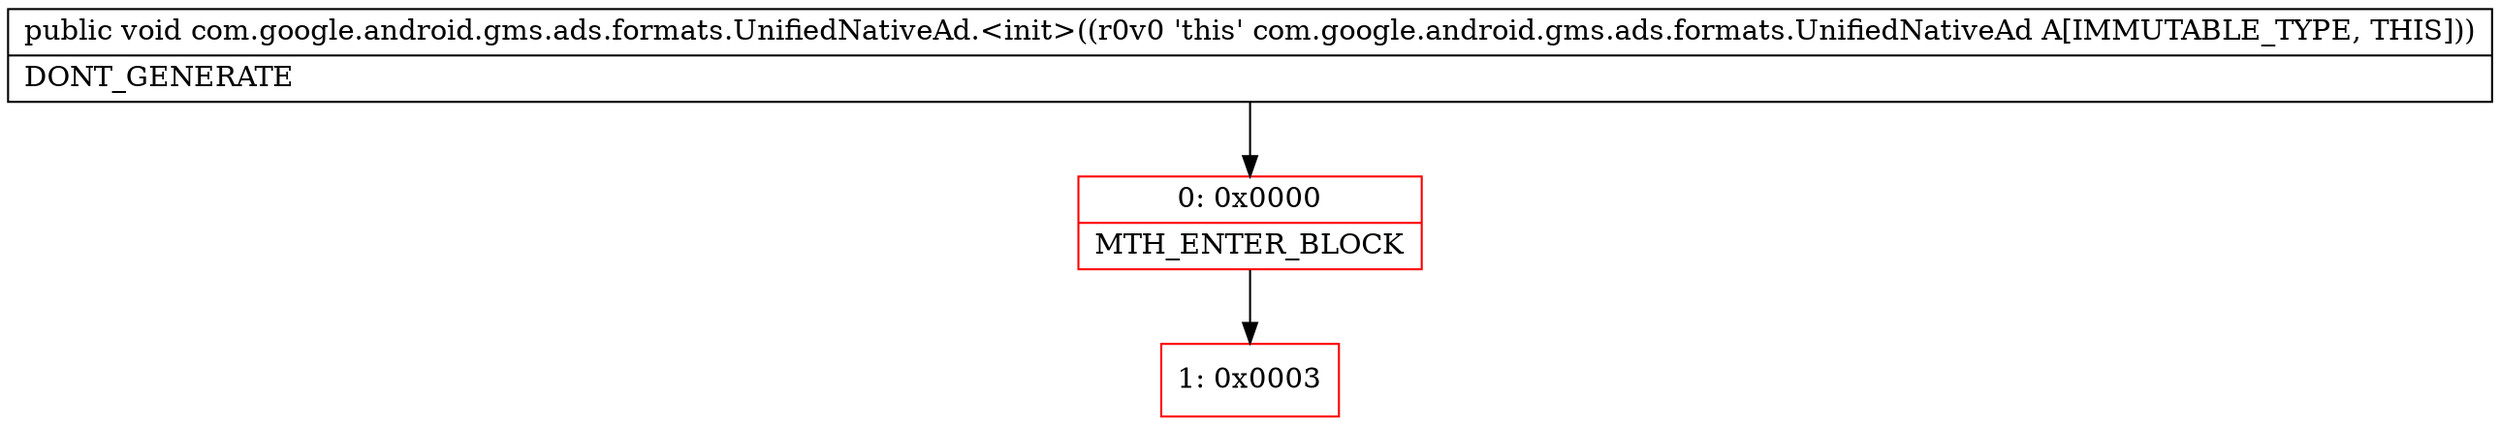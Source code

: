 digraph "CFG forcom.google.android.gms.ads.formats.UnifiedNativeAd.\<init\>()V" {
subgraph cluster_Region_1960932982 {
label = "R(0)";
node [shape=record,color=blue];
}
Node_0 [shape=record,color=red,label="{0\:\ 0x0000|MTH_ENTER_BLOCK\l}"];
Node_1 [shape=record,color=red,label="{1\:\ 0x0003}"];
MethodNode[shape=record,label="{public void com.google.android.gms.ads.formats.UnifiedNativeAd.\<init\>((r0v0 'this' com.google.android.gms.ads.formats.UnifiedNativeAd A[IMMUTABLE_TYPE, THIS]))  | DONT_GENERATE\l}"];
MethodNode -> Node_0;
Node_0 -> Node_1;
}

